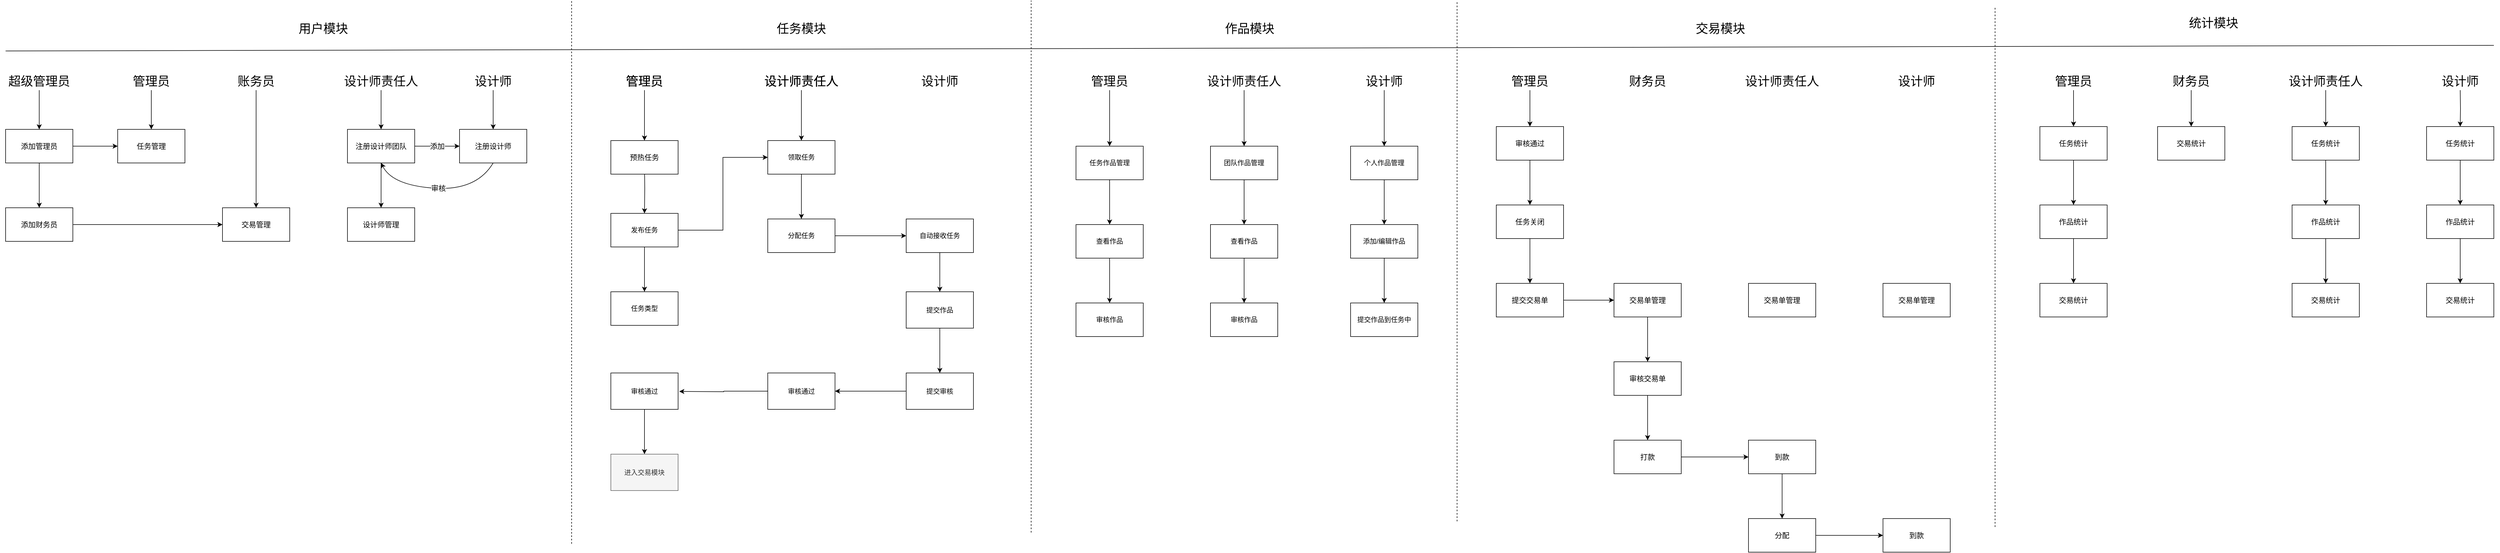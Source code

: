 <mxfile version="14.7.3" type="github">
  <diagram id="OvvP1t0Bk_wfCtFSYD_U" name="第 1 页">
    <mxGraphModel dx="2249" dy="800" grid="1" gridSize="10" guides="1" tooltips="1" connect="1" arrows="1" fold="1" page="1" pageScale="1" pageWidth="827" pageHeight="1169" math="0" shadow="0">
      <root>
        <mxCell id="0" />
        <mxCell id="1" parent="0" />
        <mxCell id="MgSzhwc9UO19rm0eEMxI-17" value="" style="edgeStyle=orthogonalEdgeStyle;rounded=0;orthogonalLoop=1;jettySize=auto;html=1;" edge="1" parent="1" source="MgSzhwc9UO19rm0eEMxI-1" target="MgSzhwc9UO19rm0eEMxI-16">
          <mxGeometry relative="1" as="geometry" />
        </mxCell>
        <mxCell id="MgSzhwc9UO19rm0eEMxI-165" style="edgeStyle=orthogonalEdgeStyle;rounded=0;orthogonalLoop=1;jettySize=auto;html=1;exitX=1;exitY=0.5;exitDx=0;exitDy=0;entryX=0;entryY=0.5;entryDx=0;entryDy=0;fontSize=13;" edge="1" parent="1" source="MgSzhwc9UO19rm0eEMxI-1" target="MgSzhwc9UO19rm0eEMxI-13">
          <mxGeometry relative="1" as="geometry" />
        </mxCell>
        <mxCell id="MgSzhwc9UO19rm0eEMxI-1" value="发布任务" style="rounded=0;whiteSpace=wrap;html=1;" vertex="1" parent="1">
          <mxGeometry x="310" y="390" width="120" height="60" as="geometry" />
        </mxCell>
        <mxCell id="MgSzhwc9UO19rm0eEMxI-19" value="" style="edgeStyle=orthogonalEdgeStyle;rounded=0;orthogonalLoop=1;jettySize=auto;html=1;" edge="1" parent="1" source="MgSzhwc9UO19rm0eEMxI-13" target="MgSzhwc9UO19rm0eEMxI-18">
          <mxGeometry relative="1" as="geometry" />
        </mxCell>
        <mxCell id="MgSzhwc9UO19rm0eEMxI-13" value="领取任务" style="rounded=0;whiteSpace=wrap;html=1;" vertex="1" parent="1">
          <mxGeometry x="590" y="260" width="120" height="60" as="geometry" />
        </mxCell>
        <mxCell id="MgSzhwc9UO19rm0eEMxI-16" value="任务类型" style="rounded=0;whiteSpace=wrap;html=1;" vertex="1" parent="1">
          <mxGeometry x="310" y="530" width="120" height="60" as="geometry" />
        </mxCell>
        <mxCell id="MgSzhwc9UO19rm0eEMxI-40" value="" style="edgeStyle=orthogonalEdgeStyle;rounded=0;orthogonalLoop=1;jettySize=auto;html=1;fontSize=22;" edge="1" parent="1" source="MgSzhwc9UO19rm0eEMxI-18" target="MgSzhwc9UO19rm0eEMxI-39">
          <mxGeometry relative="1" as="geometry" />
        </mxCell>
        <mxCell id="MgSzhwc9UO19rm0eEMxI-18" value="分配任务" style="rounded=0;whiteSpace=wrap;html=1;" vertex="1" parent="1">
          <mxGeometry x="590" y="400" width="120" height="60" as="geometry" />
        </mxCell>
        <mxCell id="MgSzhwc9UO19rm0eEMxI-43" value="" style="edgeStyle=orthogonalEdgeStyle;rounded=0;orthogonalLoop=1;jettySize=auto;html=1;fontSize=22;" edge="1" parent="1" source="MgSzhwc9UO19rm0eEMxI-20" target="MgSzhwc9UO19rm0eEMxI-42">
          <mxGeometry relative="1" as="geometry" />
        </mxCell>
        <mxCell id="MgSzhwc9UO19rm0eEMxI-20" value="提交作品" style="rounded=0;whiteSpace=wrap;html=1;" vertex="1" parent="1">
          <mxGeometry x="837" y="530" width="120" height="65" as="geometry" />
        </mxCell>
        <mxCell id="MgSzhwc9UO19rm0eEMxI-92" value="" style="edgeStyle=orthogonalEdgeStyle;rounded=0;orthogonalLoop=1;jettySize=auto;html=1;fontSize=13;" edge="1" parent="1" source="MgSzhwc9UO19rm0eEMxI-22" target="MgSzhwc9UO19rm0eEMxI-91">
          <mxGeometry relative="1" as="geometry" />
        </mxCell>
        <mxCell id="MgSzhwc9UO19rm0eEMxI-22" value="任务作品管理" style="rounded=0;whiteSpace=wrap;html=1;" vertex="1" parent="1">
          <mxGeometry x="1140" y="270" width="120" height="60" as="geometry" />
        </mxCell>
        <mxCell id="MgSzhwc9UO19rm0eEMxI-27" value="" style="endArrow=none;html=1;" edge="1" parent="1">
          <mxGeometry width="50" height="50" relative="1" as="geometry">
            <mxPoint x="-770" y="100" as="sourcePoint" />
            <mxPoint x="3670" y="90" as="targetPoint" />
            <Array as="points" />
          </mxGeometry>
        </mxCell>
        <mxCell id="MgSzhwc9UO19rm0eEMxI-29" value="任务模块" style="text;strokeColor=none;fillColor=none;align=left;verticalAlign=top;spacingLeft=4;spacingRight=4;overflow=hidden;rotatable=0;points=[[0,0.5],[1,0.5]];portConstraint=eastwest;fontSize=22;" vertex="1" parent="1">
          <mxGeometry x="600" y="40" width="100" height="40" as="geometry" />
        </mxCell>
        <mxCell id="MgSzhwc9UO19rm0eEMxI-30" value="" style="endArrow=none;dashed=1;html=1;fontSize=22;" edge="1" parent="1">
          <mxGeometry width="50" height="50" relative="1" as="geometry">
            <mxPoint x="240" y="980" as="sourcePoint" />
            <mxPoint x="240" y="10" as="targetPoint" />
          </mxGeometry>
        </mxCell>
        <mxCell id="MgSzhwc9UO19rm0eEMxI-31" value="用户模块" style="text;strokeColor=none;fillColor=none;align=left;verticalAlign=top;spacingLeft=4;spacingRight=4;overflow=hidden;rotatable=0;points=[[0,0.5],[1,0.5]];portConstraint=eastwest;fontSize=22;" vertex="1" parent="1">
          <mxGeometry x="-253" y="40" width="100" height="40" as="geometry" />
        </mxCell>
        <mxCell id="MgSzhwc9UO19rm0eEMxI-34" value="管理员" style="text;html=1;strokeColor=none;fillColor=none;align=center;verticalAlign=middle;whiteSpace=wrap;rounded=0;fontSize=22;" vertex="1" parent="1">
          <mxGeometry x="320" y="140" width="100" height="30" as="geometry" />
        </mxCell>
        <mxCell id="MgSzhwc9UO19rm0eEMxI-37" style="edgeStyle=orthogonalEdgeStyle;rounded=0;orthogonalLoop=1;jettySize=auto;html=1;entryX=0.5;entryY=0;entryDx=0;entryDy=0;fontSize=22;" edge="1" parent="1" source="MgSzhwc9UO19rm0eEMxI-36" target="MgSzhwc9UO19rm0eEMxI-13">
          <mxGeometry relative="1" as="geometry" />
        </mxCell>
        <mxCell id="MgSzhwc9UO19rm0eEMxI-36" value="设计师责任人" style="text;html=1;strokeColor=none;fillColor=none;align=center;verticalAlign=middle;whiteSpace=wrap;rounded=0;fontSize=22;" vertex="1" parent="1">
          <mxGeometry x="580" y="140" width="140" height="30" as="geometry" />
        </mxCell>
        <mxCell id="MgSzhwc9UO19rm0eEMxI-38" value="设计师" style="text;html=1;strokeColor=none;fillColor=none;align=center;verticalAlign=middle;whiteSpace=wrap;rounded=0;fontSize=22;" vertex="1" parent="1">
          <mxGeometry x="827" y="140" width="140" height="30" as="geometry" />
        </mxCell>
        <mxCell id="MgSzhwc9UO19rm0eEMxI-41" style="edgeStyle=orthogonalEdgeStyle;rounded=0;orthogonalLoop=1;jettySize=auto;html=1;fontSize=22;" edge="1" parent="1" source="MgSzhwc9UO19rm0eEMxI-39" target="MgSzhwc9UO19rm0eEMxI-20">
          <mxGeometry relative="1" as="geometry" />
        </mxCell>
        <mxCell id="MgSzhwc9UO19rm0eEMxI-39" value="自动接收任务" style="rounded=0;whiteSpace=wrap;html=1;" vertex="1" parent="1">
          <mxGeometry x="837" y="400" width="120" height="60" as="geometry" />
        </mxCell>
        <mxCell id="MgSzhwc9UO19rm0eEMxI-44" style="edgeStyle=orthogonalEdgeStyle;rounded=0;orthogonalLoop=1;jettySize=auto;html=1;entryX=1;entryY=0.5;entryDx=0;entryDy=0;fontSize=22;" edge="1" parent="1" source="MgSzhwc9UO19rm0eEMxI-42" target="MgSzhwc9UO19rm0eEMxI-45">
          <mxGeometry relative="1" as="geometry">
            <mxPoint x="710" y="710" as="targetPoint" />
          </mxGeometry>
        </mxCell>
        <mxCell id="MgSzhwc9UO19rm0eEMxI-42" value="提交审核" style="rounded=0;whiteSpace=wrap;html=1;" vertex="1" parent="1">
          <mxGeometry x="837" y="675" width="120" height="65" as="geometry" />
        </mxCell>
        <mxCell id="MgSzhwc9UO19rm0eEMxI-47" value="" style="edgeStyle=orthogonalEdgeStyle;rounded=0;orthogonalLoop=1;jettySize=auto;html=1;fontSize=22;" edge="1" parent="1" source="MgSzhwc9UO19rm0eEMxI-45">
          <mxGeometry relative="1" as="geometry">
            <mxPoint x="432" y="708" as="targetPoint" />
          </mxGeometry>
        </mxCell>
        <mxCell id="MgSzhwc9UO19rm0eEMxI-45" value="审核通过" style="rounded=0;whiteSpace=wrap;html=1;" vertex="1" parent="1">
          <mxGeometry x="590" y="675" width="120" height="65" as="geometry" />
        </mxCell>
        <mxCell id="MgSzhwc9UO19rm0eEMxI-51" value="" style="edgeStyle=orthogonalEdgeStyle;rounded=0;orthogonalLoop=1;jettySize=auto;html=1;fontSize=22;" edge="1" parent="1" source="MgSzhwc9UO19rm0eEMxI-48" target="MgSzhwc9UO19rm0eEMxI-50">
          <mxGeometry relative="1" as="geometry" />
        </mxCell>
        <mxCell id="MgSzhwc9UO19rm0eEMxI-48" value="审核通过" style="rounded=0;whiteSpace=wrap;html=1;" vertex="1" parent="1">
          <mxGeometry x="310" y="675" width="120" height="65" as="geometry" />
        </mxCell>
        <mxCell id="MgSzhwc9UO19rm0eEMxI-50" value="进入交易模块" style="rounded=0;whiteSpace=wrap;html=1;fillColor=#f5f5f5;strokeColor=#666666;fontColor=#333333;" vertex="1" parent="1">
          <mxGeometry x="310" y="820" width="120" height="65" as="geometry" />
        </mxCell>
        <mxCell id="MgSzhwc9UO19rm0eEMxI-58" value="" style="edgeStyle=orthogonalEdgeStyle;rounded=0;orthogonalLoop=1;jettySize=auto;html=1;fontSize=22;" edge="1" parent="1" source="MgSzhwc9UO19rm0eEMxI-53" target="MgSzhwc9UO19rm0eEMxI-57">
          <mxGeometry relative="1" as="geometry" />
        </mxCell>
        <mxCell id="MgSzhwc9UO19rm0eEMxI-53" value="超级管理员" style="text;html=1;strokeColor=none;fillColor=none;align=center;verticalAlign=middle;whiteSpace=wrap;rounded=0;fontSize=22;" vertex="1" parent="1">
          <mxGeometry x="-780" y="140" width="140" height="30" as="geometry" />
        </mxCell>
        <mxCell id="MgSzhwc9UO19rm0eEMxI-61" value="" style="edgeStyle=orthogonalEdgeStyle;rounded=0;orthogonalLoop=1;jettySize=auto;html=1;fontSize=13;" edge="1" parent="1" source="MgSzhwc9UO19rm0eEMxI-54" target="MgSzhwc9UO19rm0eEMxI-59">
          <mxGeometry relative="1" as="geometry" />
        </mxCell>
        <mxCell id="MgSzhwc9UO19rm0eEMxI-54" value="管理员" style="text;html=1;strokeColor=none;fillColor=none;align=center;verticalAlign=middle;whiteSpace=wrap;rounded=0;fontSize=22;" vertex="1" parent="1">
          <mxGeometry x="-580" y="140" width="140" height="30" as="geometry" />
        </mxCell>
        <mxCell id="MgSzhwc9UO19rm0eEMxI-66" value="" style="edgeStyle=orthogonalEdgeStyle;rounded=0;orthogonalLoop=1;jettySize=auto;html=1;fontSize=13;" edge="1" parent="1" source="MgSzhwc9UO19rm0eEMxI-55" target="MgSzhwc9UO19rm0eEMxI-64">
          <mxGeometry relative="1" as="geometry" />
        </mxCell>
        <mxCell id="MgSzhwc9UO19rm0eEMxI-55" value="设计师责任人" style="text;html=1;strokeColor=none;fillColor=none;align=center;verticalAlign=middle;whiteSpace=wrap;rounded=0;fontSize=22;" vertex="1" parent="1">
          <mxGeometry x="-170" y="140" width="140" height="30" as="geometry" />
        </mxCell>
        <mxCell id="MgSzhwc9UO19rm0eEMxI-68" value="" style="edgeStyle=orthogonalEdgeStyle;rounded=0;orthogonalLoop=1;jettySize=auto;html=1;fontSize=13;" edge="1" parent="1" source="MgSzhwc9UO19rm0eEMxI-56" target="MgSzhwc9UO19rm0eEMxI-67">
          <mxGeometry relative="1" as="geometry" />
        </mxCell>
        <mxCell id="MgSzhwc9UO19rm0eEMxI-56" value="设计师" style="text;html=1;strokeColor=none;fillColor=none;align=center;verticalAlign=middle;whiteSpace=wrap;rounded=0;fontSize=22;" vertex="1" parent="1">
          <mxGeometry x="30" y="140" width="140" height="30" as="geometry" />
        </mxCell>
        <mxCell id="MgSzhwc9UO19rm0eEMxI-60" value="" style="edgeStyle=orthogonalEdgeStyle;rounded=0;orthogonalLoop=1;jettySize=auto;html=1;fontSize=13;" edge="1" parent="1" source="MgSzhwc9UO19rm0eEMxI-57" target="MgSzhwc9UO19rm0eEMxI-59">
          <mxGeometry relative="1" as="geometry" />
        </mxCell>
        <mxCell id="MgSzhwc9UO19rm0eEMxI-86" value="" style="edgeStyle=orthogonalEdgeStyle;rounded=0;orthogonalLoop=1;jettySize=auto;html=1;fontSize=13;" edge="1" parent="1" source="MgSzhwc9UO19rm0eEMxI-57" target="MgSzhwc9UO19rm0eEMxI-85">
          <mxGeometry relative="1" as="geometry" />
        </mxCell>
        <mxCell id="MgSzhwc9UO19rm0eEMxI-57" value="添加管理员" style="rounded=0;whiteSpace=wrap;html=1;fontSize=13;" vertex="1" parent="1">
          <mxGeometry x="-770" y="240" width="120" height="60" as="geometry" />
        </mxCell>
        <mxCell id="MgSzhwc9UO19rm0eEMxI-59" value="任务管理" style="rounded=0;whiteSpace=wrap;html=1;fontSize=13;" vertex="1" parent="1">
          <mxGeometry x="-570" y="240" width="120" height="60" as="geometry" />
        </mxCell>
        <mxCell id="MgSzhwc9UO19rm0eEMxI-69" value="添加" style="edgeStyle=orthogonalEdgeStyle;rounded=0;orthogonalLoop=1;jettySize=auto;html=1;fontSize=13;" edge="1" parent="1" source="MgSzhwc9UO19rm0eEMxI-64" target="MgSzhwc9UO19rm0eEMxI-67">
          <mxGeometry relative="1" as="geometry" />
        </mxCell>
        <mxCell id="MgSzhwc9UO19rm0eEMxI-167" value="" style="edgeStyle=orthogonalEdgeStyle;rounded=0;orthogonalLoop=1;jettySize=auto;html=1;fontSize=13;" edge="1" parent="1" source="MgSzhwc9UO19rm0eEMxI-64" target="MgSzhwc9UO19rm0eEMxI-166">
          <mxGeometry relative="1" as="geometry" />
        </mxCell>
        <mxCell id="MgSzhwc9UO19rm0eEMxI-64" value="注册设计师团队" style="rounded=0;whiteSpace=wrap;html=1;fontSize=13;" vertex="1" parent="1">
          <mxGeometry x="-160" y="240" width="120" height="60" as="geometry" />
        </mxCell>
        <mxCell id="MgSzhwc9UO19rm0eEMxI-67" value="注册设计师" style="whiteSpace=wrap;html=1;fontSize=13;" vertex="1" parent="1">
          <mxGeometry x="40" y="240" width="120" height="60" as="geometry" />
        </mxCell>
        <mxCell id="MgSzhwc9UO19rm0eEMxI-70" value="审核" style="curved=1;endArrow=classic;html=1;fontSize=13;exitX=0.5;exitY=1;exitDx=0;exitDy=0;entryX=0.5;entryY=1;entryDx=0;entryDy=0;" edge="1" parent="1" source="MgSzhwc9UO19rm0eEMxI-67" target="MgSzhwc9UO19rm0eEMxI-64">
          <mxGeometry width="50" height="50" relative="1" as="geometry">
            <mxPoint x="-70" y="330" as="sourcePoint" />
            <mxPoint x="-20" y="280" as="targetPoint" />
            <Array as="points">
              <mxPoint x="70" y="350" />
              <mxPoint x="-80" y="340" />
            </Array>
          </mxGeometry>
        </mxCell>
        <mxCell id="MgSzhwc9UO19rm0eEMxI-71" value="" style="endArrow=none;dashed=1;html=1;fontSize=22;" edge="1" parent="1">
          <mxGeometry width="50" height="50" relative="1" as="geometry">
            <mxPoint x="1060" y="960" as="sourcePoint" />
            <mxPoint x="1060" y="10" as="targetPoint" />
          </mxGeometry>
        </mxCell>
        <mxCell id="MgSzhwc9UO19rm0eEMxI-72" value="作品模块" style="text;strokeColor=none;fillColor=none;align=left;verticalAlign=top;spacingLeft=4;spacingRight=4;overflow=hidden;rotatable=0;points=[[0,0.5],[1,0.5]];portConstraint=eastwest;fontSize=22;" vertex="1" parent="1">
          <mxGeometry x="1400" y="40" width="100" height="40" as="geometry" />
        </mxCell>
        <mxCell id="MgSzhwc9UO19rm0eEMxI-73" value="管理员" style="text;html=1;strokeColor=none;fillColor=none;align=center;verticalAlign=middle;whiteSpace=wrap;rounded=0;fontSize=22;" vertex="1" parent="1">
          <mxGeometry x="320" y="140" width="100" height="30" as="geometry" />
        </mxCell>
        <mxCell id="MgSzhwc9UO19rm0eEMxI-74" value="设计师责任人" style="text;html=1;strokeColor=none;fillColor=none;align=center;verticalAlign=middle;whiteSpace=wrap;rounded=0;fontSize=22;" vertex="1" parent="1">
          <mxGeometry x="580" y="140" width="140" height="30" as="geometry" />
        </mxCell>
        <mxCell id="MgSzhwc9UO19rm0eEMxI-82" value="" style="edgeStyle=orthogonalEdgeStyle;rounded=0;orthogonalLoop=1;jettySize=auto;html=1;fontSize=13;" edge="1" parent="1" source="MgSzhwc9UO19rm0eEMxI-75" target="MgSzhwc9UO19rm0eEMxI-81">
          <mxGeometry relative="1" as="geometry" />
        </mxCell>
        <mxCell id="MgSzhwc9UO19rm0eEMxI-75" value="设计师" style="text;html=1;strokeColor=none;fillColor=none;align=center;verticalAlign=middle;whiteSpace=wrap;rounded=0;fontSize=22;" vertex="1" parent="1">
          <mxGeometry x="1620" y="140" width="140" height="30" as="geometry" />
        </mxCell>
        <mxCell id="MgSzhwc9UO19rm0eEMxI-78" value="" style="edgeStyle=orthogonalEdgeStyle;rounded=0;orthogonalLoop=1;jettySize=auto;html=1;fontSize=13;" edge="1" parent="1" source="MgSzhwc9UO19rm0eEMxI-76" target="MgSzhwc9UO19rm0eEMxI-22">
          <mxGeometry relative="1" as="geometry" />
        </mxCell>
        <mxCell id="MgSzhwc9UO19rm0eEMxI-76" value="管理员" style="text;html=1;strokeColor=none;fillColor=none;align=center;verticalAlign=middle;whiteSpace=wrap;rounded=0;fontSize=22;" vertex="1" parent="1">
          <mxGeometry x="1150" y="140" width="100" height="30" as="geometry" />
        </mxCell>
        <mxCell id="MgSzhwc9UO19rm0eEMxI-80" value="" style="edgeStyle=orthogonalEdgeStyle;rounded=0;orthogonalLoop=1;jettySize=auto;html=1;fontSize=13;" edge="1" parent="1" source="MgSzhwc9UO19rm0eEMxI-77" target="MgSzhwc9UO19rm0eEMxI-79">
          <mxGeometry relative="1" as="geometry" />
        </mxCell>
        <mxCell id="MgSzhwc9UO19rm0eEMxI-77" value="设计师责任人" style="text;html=1;strokeColor=none;fillColor=none;align=center;verticalAlign=middle;whiteSpace=wrap;rounded=0;fontSize=22;" vertex="1" parent="1">
          <mxGeometry x="1370" y="140" width="140" height="30" as="geometry" />
        </mxCell>
        <mxCell id="MgSzhwc9UO19rm0eEMxI-94" value="" style="edgeStyle=orthogonalEdgeStyle;rounded=0;orthogonalLoop=1;jettySize=auto;html=1;fontSize=13;" edge="1" parent="1" source="MgSzhwc9UO19rm0eEMxI-79" target="MgSzhwc9UO19rm0eEMxI-93">
          <mxGeometry relative="1" as="geometry" />
        </mxCell>
        <mxCell id="MgSzhwc9UO19rm0eEMxI-79" value="团队作品管理" style="rounded=0;whiteSpace=wrap;html=1;" vertex="1" parent="1">
          <mxGeometry x="1380" y="270" width="120" height="60" as="geometry" />
        </mxCell>
        <mxCell id="MgSzhwc9UO19rm0eEMxI-100" value="" style="edgeStyle=orthogonalEdgeStyle;rounded=0;orthogonalLoop=1;jettySize=auto;html=1;fontSize=13;" edge="1" parent="1" source="MgSzhwc9UO19rm0eEMxI-81" target="MgSzhwc9UO19rm0eEMxI-99">
          <mxGeometry relative="1" as="geometry" />
        </mxCell>
        <mxCell id="MgSzhwc9UO19rm0eEMxI-81" value="个人作品管理" style="rounded=0;whiteSpace=wrap;html=1;" vertex="1" parent="1">
          <mxGeometry x="1630" y="270" width="120" height="60" as="geometry" />
        </mxCell>
        <mxCell id="MgSzhwc9UO19rm0eEMxI-83" value="交易模块" style="text;strokeColor=none;fillColor=none;align=left;verticalAlign=top;spacingLeft=4;spacingRight=4;overflow=hidden;rotatable=0;points=[[0,0.5],[1,0.5]];portConstraint=eastwest;fontSize=22;" vertex="1" parent="1">
          <mxGeometry x="2240" y="40" width="100" height="40" as="geometry" />
        </mxCell>
        <mxCell id="MgSzhwc9UO19rm0eEMxI-84" value="" style="endArrow=none;dashed=1;html=1;fontSize=22;" edge="1" parent="1">
          <mxGeometry width="50" height="50" relative="1" as="geometry">
            <mxPoint x="1820" y="940" as="sourcePoint" />
            <mxPoint x="1820" y="10" as="targetPoint" />
          </mxGeometry>
        </mxCell>
        <mxCell id="MgSzhwc9UO19rm0eEMxI-89" value="" style="edgeStyle=orthogonalEdgeStyle;rounded=0;orthogonalLoop=1;jettySize=auto;html=1;fontSize=13;" edge="1" parent="1" source="MgSzhwc9UO19rm0eEMxI-85" target="MgSzhwc9UO19rm0eEMxI-88">
          <mxGeometry relative="1" as="geometry" />
        </mxCell>
        <mxCell id="MgSzhwc9UO19rm0eEMxI-85" value="添加财务员" style="rounded=0;whiteSpace=wrap;html=1;fontSize=13;" vertex="1" parent="1">
          <mxGeometry x="-770" y="380" width="120" height="60" as="geometry" />
        </mxCell>
        <mxCell id="MgSzhwc9UO19rm0eEMxI-90" style="edgeStyle=orthogonalEdgeStyle;rounded=0;orthogonalLoop=1;jettySize=auto;html=1;fontSize=13;" edge="1" parent="1" source="MgSzhwc9UO19rm0eEMxI-87" target="MgSzhwc9UO19rm0eEMxI-88">
          <mxGeometry relative="1" as="geometry" />
        </mxCell>
        <mxCell id="MgSzhwc9UO19rm0eEMxI-87" value="账务员" style="text;html=1;strokeColor=none;fillColor=none;align=center;verticalAlign=middle;whiteSpace=wrap;rounded=0;fontSize=22;" vertex="1" parent="1">
          <mxGeometry x="-393" y="140" width="140" height="30" as="geometry" />
        </mxCell>
        <mxCell id="MgSzhwc9UO19rm0eEMxI-88" value="交易管理" style="rounded=0;whiteSpace=wrap;html=1;fontSize=13;" vertex="1" parent="1">
          <mxGeometry x="-383" y="380" width="120" height="60" as="geometry" />
        </mxCell>
        <mxCell id="MgSzhwc9UO19rm0eEMxI-96" value="" style="edgeStyle=orthogonalEdgeStyle;rounded=0;orthogonalLoop=1;jettySize=auto;html=1;fontSize=13;" edge="1" parent="1" source="MgSzhwc9UO19rm0eEMxI-91" target="MgSzhwc9UO19rm0eEMxI-95">
          <mxGeometry relative="1" as="geometry" />
        </mxCell>
        <mxCell id="MgSzhwc9UO19rm0eEMxI-91" value="查看作品" style="rounded=0;whiteSpace=wrap;html=1;" vertex="1" parent="1">
          <mxGeometry x="1140" y="410" width="120" height="60" as="geometry" />
        </mxCell>
        <mxCell id="MgSzhwc9UO19rm0eEMxI-98" value="" style="edgeStyle=orthogonalEdgeStyle;rounded=0;orthogonalLoop=1;jettySize=auto;html=1;fontSize=13;" edge="1" parent="1" source="MgSzhwc9UO19rm0eEMxI-93" target="MgSzhwc9UO19rm0eEMxI-97">
          <mxGeometry relative="1" as="geometry" />
        </mxCell>
        <mxCell id="MgSzhwc9UO19rm0eEMxI-93" value="查看作品" style="rounded=0;whiteSpace=wrap;html=1;" vertex="1" parent="1">
          <mxGeometry x="1380" y="410" width="120" height="60" as="geometry" />
        </mxCell>
        <mxCell id="MgSzhwc9UO19rm0eEMxI-95" value="审核作品" style="rounded=0;whiteSpace=wrap;html=1;" vertex="1" parent="1">
          <mxGeometry x="1140" y="550" width="120" height="60" as="geometry" />
        </mxCell>
        <mxCell id="MgSzhwc9UO19rm0eEMxI-97" value="审核作品" style="rounded=0;whiteSpace=wrap;html=1;" vertex="1" parent="1">
          <mxGeometry x="1380" y="550" width="120" height="60" as="geometry" />
        </mxCell>
        <mxCell id="MgSzhwc9UO19rm0eEMxI-102" value="" style="edgeStyle=orthogonalEdgeStyle;rounded=0;orthogonalLoop=1;jettySize=auto;html=1;fontSize=13;" edge="1" parent="1" source="MgSzhwc9UO19rm0eEMxI-99" target="MgSzhwc9UO19rm0eEMxI-101">
          <mxGeometry relative="1" as="geometry" />
        </mxCell>
        <mxCell id="MgSzhwc9UO19rm0eEMxI-99" value="添加/编辑作品" style="rounded=0;whiteSpace=wrap;html=1;" vertex="1" parent="1">
          <mxGeometry x="1630" y="410" width="120" height="60" as="geometry" />
        </mxCell>
        <mxCell id="MgSzhwc9UO19rm0eEMxI-101" value="提交作品到任务中" style="rounded=0;whiteSpace=wrap;html=1;" vertex="1" parent="1">
          <mxGeometry x="1630" y="550" width="120" height="60" as="geometry" />
        </mxCell>
        <mxCell id="MgSzhwc9UO19rm0eEMxI-162" value="" style="edgeStyle=orthogonalEdgeStyle;rounded=0;orthogonalLoop=1;jettySize=auto;html=1;fontSize=13;" edge="1" parent="1" target="MgSzhwc9UO19rm0eEMxI-1">
          <mxGeometry relative="1" as="geometry">
            <mxPoint x="370" y="300" as="sourcePoint" />
          </mxGeometry>
        </mxCell>
        <mxCell id="MgSzhwc9UO19rm0eEMxI-164" value="" style="edgeStyle=orthogonalEdgeStyle;rounded=0;orthogonalLoop=1;jettySize=auto;html=1;fontSize=13;" edge="1" parent="1" source="MgSzhwc9UO19rm0eEMxI-103" target="MgSzhwc9UO19rm0eEMxI-163">
          <mxGeometry relative="1" as="geometry" />
        </mxCell>
        <mxCell id="MgSzhwc9UO19rm0eEMxI-103" value="管理员" style="text;html=1;strokeColor=none;fillColor=none;align=center;verticalAlign=middle;whiteSpace=wrap;rounded=0;fontSize=22;" vertex="1" parent="1">
          <mxGeometry x="320" y="140" width="100" height="30" as="geometry" />
        </mxCell>
        <mxCell id="MgSzhwc9UO19rm0eEMxI-104" value="设计师责任人" style="text;html=1;strokeColor=none;fillColor=none;align=center;verticalAlign=middle;whiteSpace=wrap;rounded=0;fontSize=22;" vertex="1" parent="1">
          <mxGeometry x="580" y="140" width="140" height="30" as="geometry" />
        </mxCell>
        <mxCell id="MgSzhwc9UO19rm0eEMxI-105" value="设计师" style="text;html=1;strokeColor=none;fillColor=none;align=center;verticalAlign=middle;whiteSpace=wrap;rounded=0;fontSize=22;" vertex="1" parent="1">
          <mxGeometry x="2570" y="140" width="140" height="30" as="geometry" />
        </mxCell>
        <mxCell id="MgSzhwc9UO19rm0eEMxI-112" value="" style="edgeStyle=orthogonalEdgeStyle;rounded=0;orthogonalLoop=1;jettySize=auto;html=1;fontSize=13;" edge="1" parent="1" source="MgSzhwc9UO19rm0eEMxI-106" target="MgSzhwc9UO19rm0eEMxI-111">
          <mxGeometry relative="1" as="geometry" />
        </mxCell>
        <mxCell id="MgSzhwc9UO19rm0eEMxI-106" value="管理员" style="text;html=1;strokeColor=none;fillColor=none;align=center;verticalAlign=middle;whiteSpace=wrap;rounded=0;fontSize=22;" vertex="1" parent="1">
          <mxGeometry x="1900" y="140" width="100" height="30" as="geometry" />
        </mxCell>
        <mxCell id="MgSzhwc9UO19rm0eEMxI-107" value="设计师责任人" style="text;html=1;strokeColor=none;fillColor=none;align=center;verticalAlign=middle;whiteSpace=wrap;rounded=0;fontSize=22;" vertex="1" parent="1">
          <mxGeometry x="2330" y="140" width="140" height="30" as="geometry" />
        </mxCell>
        <mxCell id="MgSzhwc9UO19rm0eEMxI-108" value="财务员" style="text;html=1;strokeColor=none;fillColor=none;align=center;verticalAlign=middle;whiteSpace=wrap;rounded=0;fontSize=22;" vertex="1" parent="1">
          <mxGeometry x="2110" y="140" width="100" height="30" as="geometry" />
        </mxCell>
        <mxCell id="MgSzhwc9UO19rm0eEMxI-114" value="" style="edgeStyle=orthogonalEdgeStyle;rounded=0;orthogonalLoop=1;jettySize=auto;html=1;fontSize=13;" edge="1" parent="1" source="MgSzhwc9UO19rm0eEMxI-111" target="MgSzhwc9UO19rm0eEMxI-113">
          <mxGeometry relative="1" as="geometry" />
        </mxCell>
        <mxCell id="MgSzhwc9UO19rm0eEMxI-111" value="审核通过" style="whiteSpace=wrap;html=1;fontSize=13;" vertex="1" parent="1">
          <mxGeometry x="1890" y="235" width="120" height="60" as="geometry" />
        </mxCell>
        <mxCell id="MgSzhwc9UO19rm0eEMxI-116" value="" style="edgeStyle=orthogonalEdgeStyle;rounded=0;orthogonalLoop=1;jettySize=auto;html=1;fontSize=13;" edge="1" parent="1" source="MgSzhwc9UO19rm0eEMxI-113" target="MgSzhwc9UO19rm0eEMxI-115">
          <mxGeometry relative="1" as="geometry" />
        </mxCell>
        <mxCell id="MgSzhwc9UO19rm0eEMxI-113" value="任务关闭" style="whiteSpace=wrap;html=1;fontSize=13;" vertex="1" parent="1">
          <mxGeometry x="1890" y="375" width="120" height="60" as="geometry" />
        </mxCell>
        <mxCell id="MgSzhwc9UO19rm0eEMxI-118" value="" style="edgeStyle=orthogonalEdgeStyle;rounded=0;orthogonalLoop=1;jettySize=auto;html=1;fontSize=13;" edge="1" parent="1" source="MgSzhwc9UO19rm0eEMxI-115" target="MgSzhwc9UO19rm0eEMxI-117">
          <mxGeometry relative="1" as="geometry" />
        </mxCell>
        <mxCell id="MgSzhwc9UO19rm0eEMxI-115" value="提交交易单" style="whiteSpace=wrap;html=1;fontSize=13;" vertex="1" parent="1">
          <mxGeometry x="1890" y="515" width="120" height="60" as="geometry" />
        </mxCell>
        <mxCell id="MgSzhwc9UO19rm0eEMxI-121" value="" style="edgeStyle=orthogonalEdgeStyle;rounded=0;orthogonalLoop=1;jettySize=auto;html=1;fontSize=13;" edge="1" parent="1" source="MgSzhwc9UO19rm0eEMxI-117" target="MgSzhwc9UO19rm0eEMxI-120">
          <mxGeometry relative="1" as="geometry" />
        </mxCell>
        <mxCell id="MgSzhwc9UO19rm0eEMxI-117" value="交易单管理" style="whiteSpace=wrap;html=1;fontSize=13;" vertex="1" parent="1">
          <mxGeometry x="2100" y="515" width="120" height="60" as="geometry" />
        </mxCell>
        <mxCell id="MgSzhwc9UO19rm0eEMxI-119" value="交易单管理" style="whiteSpace=wrap;html=1;fontSize=13;" vertex="1" parent="1">
          <mxGeometry x="2340" y="515" width="120" height="60" as="geometry" />
        </mxCell>
        <mxCell id="MgSzhwc9UO19rm0eEMxI-123" value="" style="edgeStyle=orthogonalEdgeStyle;rounded=0;orthogonalLoop=1;jettySize=auto;html=1;fontSize=13;" edge="1" parent="1" source="MgSzhwc9UO19rm0eEMxI-120" target="MgSzhwc9UO19rm0eEMxI-122">
          <mxGeometry relative="1" as="geometry" />
        </mxCell>
        <mxCell id="MgSzhwc9UO19rm0eEMxI-120" value="审核交易单" style="whiteSpace=wrap;html=1;fontSize=13;" vertex="1" parent="1">
          <mxGeometry x="2100" y="655" width="120" height="60" as="geometry" />
        </mxCell>
        <mxCell id="MgSzhwc9UO19rm0eEMxI-125" value="" style="edgeStyle=orthogonalEdgeStyle;rounded=0;orthogonalLoop=1;jettySize=auto;html=1;fontSize=13;" edge="1" parent="1" source="MgSzhwc9UO19rm0eEMxI-122" target="MgSzhwc9UO19rm0eEMxI-124">
          <mxGeometry relative="1" as="geometry" />
        </mxCell>
        <mxCell id="MgSzhwc9UO19rm0eEMxI-122" value="打款" style="whiteSpace=wrap;html=1;fontSize=13;" vertex="1" parent="1">
          <mxGeometry x="2100" y="795" width="120" height="60" as="geometry" />
        </mxCell>
        <mxCell id="MgSzhwc9UO19rm0eEMxI-127" value="" style="edgeStyle=orthogonalEdgeStyle;rounded=0;orthogonalLoop=1;jettySize=auto;html=1;fontSize=13;" edge="1" parent="1" source="MgSzhwc9UO19rm0eEMxI-124" target="MgSzhwc9UO19rm0eEMxI-126">
          <mxGeometry relative="1" as="geometry" />
        </mxCell>
        <mxCell id="MgSzhwc9UO19rm0eEMxI-124" value="到款" style="whiteSpace=wrap;html=1;fontSize=13;" vertex="1" parent="1">
          <mxGeometry x="2340" y="795" width="120" height="60" as="geometry" />
        </mxCell>
        <mxCell id="MgSzhwc9UO19rm0eEMxI-129" value="" style="edgeStyle=orthogonalEdgeStyle;rounded=0;orthogonalLoop=1;jettySize=auto;html=1;fontSize=13;" edge="1" parent="1" source="MgSzhwc9UO19rm0eEMxI-126" target="MgSzhwc9UO19rm0eEMxI-128">
          <mxGeometry relative="1" as="geometry" />
        </mxCell>
        <mxCell id="MgSzhwc9UO19rm0eEMxI-126" value="分配" style="whiteSpace=wrap;html=1;fontSize=13;" vertex="1" parent="1">
          <mxGeometry x="2340" y="935" width="120" height="60" as="geometry" />
        </mxCell>
        <mxCell id="MgSzhwc9UO19rm0eEMxI-128" value="到款" style="whiteSpace=wrap;html=1;fontSize=13;" vertex="1" parent="1">
          <mxGeometry x="2580" y="935" width="120" height="60" as="geometry" />
        </mxCell>
        <mxCell id="MgSzhwc9UO19rm0eEMxI-130" value="交易单管理" style="whiteSpace=wrap;html=1;fontSize=13;" vertex="1" parent="1">
          <mxGeometry x="2580" y="515" width="120" height="60" as="geometry" />
        </mxCell>
        <mxCell id="MgSzhwc9UO19rm0eEMxI-131" value="" style="endArrow=none;dashed=1;html=1;fontSize=22;" edge="1" parent="1">
          <mxGeometry width="50" height="50" relative="1" as="geometry">
            <mxPoint x="2780" y="950" as="sourcePoint" />
            <mxPoint x="2780" y="20" as="targetPoint" />
          </mxGeometry>
        </mxCell>
        <mxCell id="MgSzhwc9UO19rm0eEMxI-132" value="统计模块" style="text;strokeColor=none;fillColor=none;align=left;verticalAlign=top;spacingLeft=4;spacingRight=4;overflow=hidden;rotatable=0;points=[[0,0.5],[1,0.5]];portConstraint=eastwest;fontSize=22;" vertex="1" parent="1">
          <mxGeometry x="3120" y="30" width="100" height="40" as="geometry" />
        </mxCell>
        <mxCell id="MgSzhwc9UO19rm0eEMxI-133" value="设计师" style="text;html=1;strokeColor=none;fillColor=none;align=center;verticalAlign=middle;whiteSpace=wrap;rounded=0;fontSize=22;" vertex="1" parent="1">
          <mxGeometry x="3540" y="140" width="140" height="30" as="geometry" />
        </mxCell>
        <mxCell id="MgSzhwc9UO19rm0eEMxI-151" value="" style="edgeStyle=orthogonalEdgeStyle;rounded=0;orthogonalLoop=1;jettySize=auto;html=1;fontSize=13;" edge="1" parent="1" source="MgSzhwc9UO19rm0eEMxI-134" target="MgSzhwc9UO19rm0eEMxI-150">
          <mxGeometry relative="1" as="geometry" />
        </mxCell>
        <mxCell id="MgSzhwc9UO19rm0eEMxI-134" value="管理员" style="text;html=1;strokeColor=none;fillColor=none;align=center;verticalAlign=middle;whiteSpace=wrap;rounded=0;fontSize=22;" vertex="1" parent="1">
          <mxGeometry x="2870" y="140" width="100" height="30" as="geometry" />
        </mxCell>
        <mxCell id="MgSzhwc9UO19rm0eEMxI-140" value="" style="edgeStyle=orthogonalEdgeStyle;rounded=0;orthogonalLoop=1;jettySize=auto;html=1;fontSize=13;" edge="1" parent="1" source="MgSzhwc9UO19rm0eEMxI-135" target="MgSzhwc9UO19rm0eEMxI-139">
          <mxGeometry relative="1" as="geometry" />
        </mxCell>
        <mxCell id="MgSzhwc9UO19rm0eEMxI-135" value="设计师责任人" style="text;html=1;strokeColor=none;fillColor=none;align=center;verticalAlign=middle;whiteSpace=wrap;rounded=0;fontSize=22;" vertex="1" parent="1">
          <mxGeometry x="3300" y="140" width="140" height="30" as="geometry" />
        </mxCell>
        <mxCell id="MgSzhwc9UO19rm0eEMxI-147" value="" style="edgeStyle=orthogonalEdgeStyle;rounded=0;orthogonalLoop=1;jettySize=auto;html=1;fontSize=13;" edge="1" parent="1" source="MgSzhwc9UO19rm0eEMxI-136" target="MgSzhwc9UO19rm0eEMxI-146">
          <mxGeometry relative="1" as="geometry" />
        </mxCell>
        <mxCell id="MgSzhwc9UO19rm0eEMxI-136" value="财务员" style="text;html=1;strokeColor=none;fillColor=none;align=center;verticalAlign=middle;whiteSpace=wrap;rounded=0;fontSize=22;" vertex="1" parent="1">
          <mxGeometry x="3080" y="140" width="100" height="30" as="geometry" />
        </mxCell>
        <mxCell id="MgSzhwc9UO19rm0eEMxI-143" value="" style="edgeStyle=orthogonalEdgeStyle;rounded=0;orthogonalLoop=1;jettySize=auto;html=1;fontSize=13;" edge="1" parent="1" source="MgSzhwc9UO19rm0eEMxI-139" target="MgSzhwc9UO19rm0eEMxI-142">
          <mxGeometry relative="1" as="geometry" />
        </mxCell>
        <mxCell id="MgSzhwc9UO19rm0eEMxI-139" value="任务统计" style="whiteSpace=wrap;html=1;fontSize=13;" vertex="1" parent="1">
          <mxGeometry x="3310" y="235" width="120" height="60" as="geometry" />
        </mxCell>
        <mxCell id="MgSzhwc9UO19rm0eEMxI-145" value="" style="edgeStyle=orthogonalEdgeStyle;rounded=0;orthogonalLoop=1;jettySize=auto;html=1;fontSize=13;" edge="1" parent="1" source="MgSzhwc9UO19rm0eEMxI-142" target="MgSzhwc9UO19rm0eEMxI-144">
          <mxGeometry relative="1" as="geometry" />
        </mxCell>
        <mxCell id="MgSzhwc9UO19rm0eEMxI-142" value="作品统计" style="whiteSpace=wrap;html=1;fontSize=13;" vertex="1" parent="1">
          <mxGeometry x="3310" y="375" width="120" height="60" as="geometry" />
        </mxCell>
        <mxCell id="MgSzhwc9UO19rm0eEMxI-144" value="交易统计" style="whiteSpace=wrap;html=1;fontSize=13;" vertex="1" parent="1">
          <mxGeometry x="3310" y="515" width="120" height="60" as="geometry" />
        </mxCell>
        <mxCell id="MgSzhwc9UO19rm0eEMxI-146" value="交易统计" style="whiteSpace=wrap;html=1;fontSize=13;" vertex="1" parent="1">
          <mxGeometry x="3070" y="235" width="120" height="60" as="geometry" />
        </mxCell>
        <mxCell id="MgSzhwc9UO19rm0eEMxI-153" value="" style="edgeStyle=orthogonalEdgeStyle;rounded=0;orthogonalLoop=1;jettySize=auto;html=1;fontSize=13;" edge="1" parent="1" source="MgSzhwc9UO19rm0eEMxI-150" target="MgSzhwc9UO19rm0eEMxI-152">
          <mxGeometry relative="1" as="geometry" />
        </mxCell>
        <mxCell id="MgSzhwc9UO19rm0eEMxI-150" value="任务统计" style="whiteSpace=wrap;html=1;fontSize=13;" vertex="1" parent="1">
          <mxGeometry x="2860" y="235" width="120" height="60" as="geometry" />
        </mxCell>
        <mxCell id="MgSzhwc9UO19rm0eEMxI-155" value="" style="edgeStyle=orthogonalEdgeStyle;rounded=0;orthogonalLoop=1;jettySize=auto;html=1;fontSize=13;" edge="1" parent="1" source="MgSzhwc9UO19rm0eEMxI-152" target="MgSzhwc9UO19rm0eEMxI-154">
          <mxGeometry relative="1" as="geometry" />
        </mxCell>
        <mxCell id="MgSzhwc9UO19rm0eEMxI-152" value="作品统计" style="whiteSpace=wrap;html=1;fontSize=13;" vertex="1" parent="1">
          <mxGeometry x="2860" y="375" width="120" height="60" as="geometry" />
        </mxCell>
        <mxCell id="MgSzhwc9UO19rm0eEMxI-154" value="交易统计" style="whiteSpace=wrap;html=1;fontSize=13;" vertex="1" parent="1">
          <mxGeometry x="2860" y="515" width="120" height="60" as="geometry" />
        </mxCell>
        <mxCell id="MgSzhwc9UO19rm0eEMxI-156" value="" style="edgeStyle=orthogonalEdgeStyle;rounded=0;orthogonalLoop=1;jettySize=auto;html=1;fontSize=13;" edge="1" parent="1" target="MgSzhwc9UO19rm0eEMxI-158">
          <mxGeometry relative="1" as="geometry">
            <mxPoint x="3610" y="170" as="sourcePoint" />
          </mxGeometry>
        </mxCell>
        <mxCell id="MgSzhwc9UO19rm0eEMxI-157" value="" style="edgeStyle=orthogonalEdgeStyle;rounded=0;orthogonalLoop=1;jettySize=auto;html=1;fontSize=13;" edge="1" parent="1" source="MgSzhwc9UO19rm0eEMxI-158" target="MgSzhwc9UO19rm0eEMxI-160">
          <mxGeometry relative="1" as="geometry" />
        </mxCell>
        <mxCell id="MgSzhwc9UO19rm0eEMxI-158" value="任务统计" style="whiteSpace=wrap;html=1;fontSize=13;" vertex="1" parent="1">
          <mxGeometry x="3550" y="235" width="120" height="60" as="geometry" />
        </mxCell>
        <mxCell id="MgSzhwc9UO19rm0eEMxI-159" value="" style="edgeStyle=orthogonalEdgeStyle;rounded=0;orthogonalLoop=1;jettySize=auto;html=1;fontSize=13;" edge="1" parent="1" source="MgSzhwc9UO19rm0eEMxI-160" target="MgSzhwc9UO19rm0eEMxI-161">
          <mxGeometry relative="1" as="geometry" />
        </mxCell>
        <mxCell id="MgSzhwc9UO19rm0eEMxI-160" value="作品统计" style="whiteSpace=wrap;html=1;fontSize=13;" vertex="1" parent="1">
          <mxGeometry x="3550" y="375" width="120" height="60" as="geometry" />
        </mxCell>
        <mxCell id="MgSzhwc9UO19rm0eEMxI-161" value="交易统计" style="whiteSpace=wrap;html=1;fontSize=13;" vertex="1" parent="1">
          <mxGeometry x="3550" y="515" width="120" height="60" as="geometry" />
        </mxCell>
        <mxCell id="MgSzhwc9UO19rm0eEMxI-163" value="预热任务" style="whiteSpace=wrap;html=1;fontSize=13;" vertex="1" parent="1">
          <mxGeometry x="310" y="260" width="120" height="60" as="geometry" />
        </mxCell>
        <mxCell id="MgSzhwc9UO19rm0eEMxI-166" value="设计师管理" style="rounded=0;whiteSpace=wrap;html=1;fontSize=13;" vertex="1" parent="1">
          <mxGeometry x="-160" y="380" width="120" height="60" as="geometry" />
        </mxCell>
      </root>
    </mxGraphModel>
  </diagram>
</mxfile>
